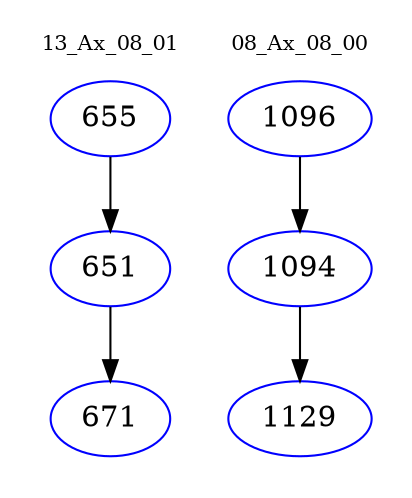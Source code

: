 digraph{
subgraph cluster_0 {
color = white
label = "13_Ax_08_01";
fontsize=10;
T0_655 [label="655", color="blue"]
T0_655 -> T0_651 [color="black"]
T0_651 [label="651", color="blue"]
T0_651 -> T0_671 [color="black"]
T0_671 [label="671", color="blue"]
}
subgraph cluster_1 {
color = white
label = "08_Ax_08_00";
fontsize=10;
T1_1096 [label="1096", color="blue"]
T1_1096 -> T1_1094 [color="black"]
T1_1094 [label="1094", color="blue"]
T1_1094 -> T1_1129 [color="black"]
T1_1129 [label="1129", color="blue"]
}
}
